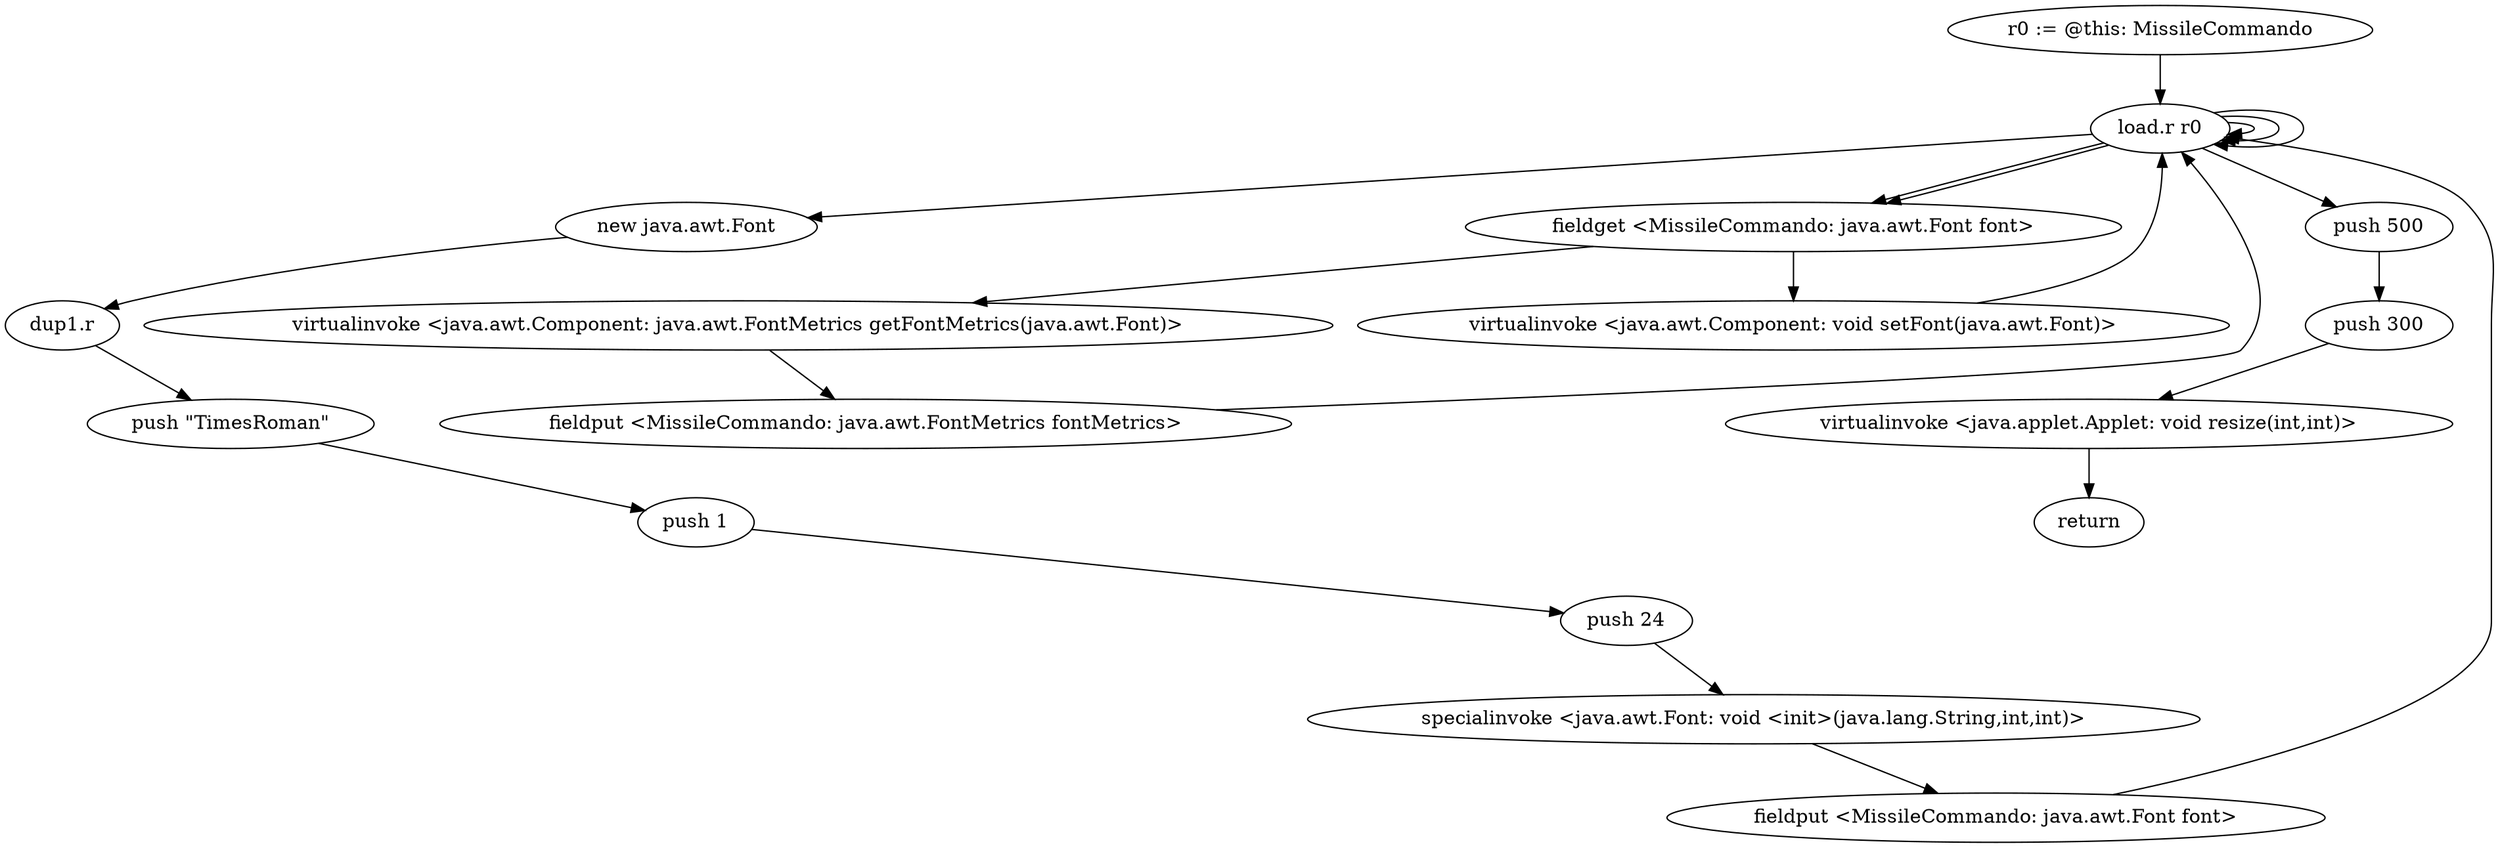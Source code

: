 digraph "" {
    "r0 := @this: MissileCommando"
    "load.r r0"
    "r0 := @this: MissileCommando"->"load.r r0";
    "new java.awt.Font"
    "load.r r0"->"new java.awt.Font";
    "dup1.r"
    "new java.awt.Font"->"dup1.r";
    "push \"TimesRoman\""
    "dup1.r"->"push \"TimesRoman\"";
    "push 1"
    "push \"TimesRoman\""->"push 1";
    "push 24"
    "push 1"->"push 24";
    "specialinvoke <java.awt.Font: void <init>(java.lang.String,int,int)>"
    "push 24"->"specialinvoke <java.awt.Font: void <init>(java.lang.String,int,int)>";
    "fieldput <MissileCommando: java.awt.Font font>"
    "specialinvoke <java.awt.Font: void <init>(java.lang.String,int,int)>"->"fieldput <MissileCommando: java.awt.Font font>";
    "fieldput <MissileCommando: java.awt.Font font>"->"load.r r0";
    "load.r r0"->"load.r r0";
    "load.r r0"->"load.r r0";
    "fieldget <MissileCommando: java.awt.Font font>"
    "load.r r0"->"fieldget <MissileCommando: java.awt.Font font>";
    "virtualinvoke <java.awt.Component: java.awt.FontMetrics getFontMetrics(java.awt.Font)>"
    "fieldget <MissileCommando: java.awt.Font font>"->"virtualinvoke <java.awt.Component: java.awt.FontMetrics getFontMetrics(java.awt.Font)>";
    "fieldput <MissileCommando: java.awt.FontMetrics fontMetrics>"
    "virtualinvoke <java.awt.Component: java.awt.FontMetrics getFontMetrics(java.awt.Font)>"->"fieldput <MissileCommando: java.awt.FontMetrics fontMetrics>";
    "fieldput <MissileCommando: java.awt.FontMetrics fontMetrics>"->"load.r r0";
    "load.r r0"->"load.r r0";
    "load.r r0"->"fieldget <MissileCommando: java.awt.Font font>";
    "virtualinvoke <java.awt.Component: void setFont(java.awt.Font)>"
    "fieldget <MissileCommando: java.awt.Font font>"->"virtualinvoke <java.awt.Component: void setFont(java.awt.Font)>";
    "virtualinvoke <java.awt.Component: void setFont(java.awt.Font)>"->"load.r r0";
    "push 500"
    "load.r r0"->"push 500";
    "push 300"
    "push 500"->"push 300";
    "virtualinvoke <java.applet.Applet: void resize(int,int)>"
    "push 300"->"virtualinvoke <java.applet.Applet: void resize(int,int)>";
    "return"
    "virtualinvoke <java.applet.Applet: void resize(int,int)>"->"return";
}
